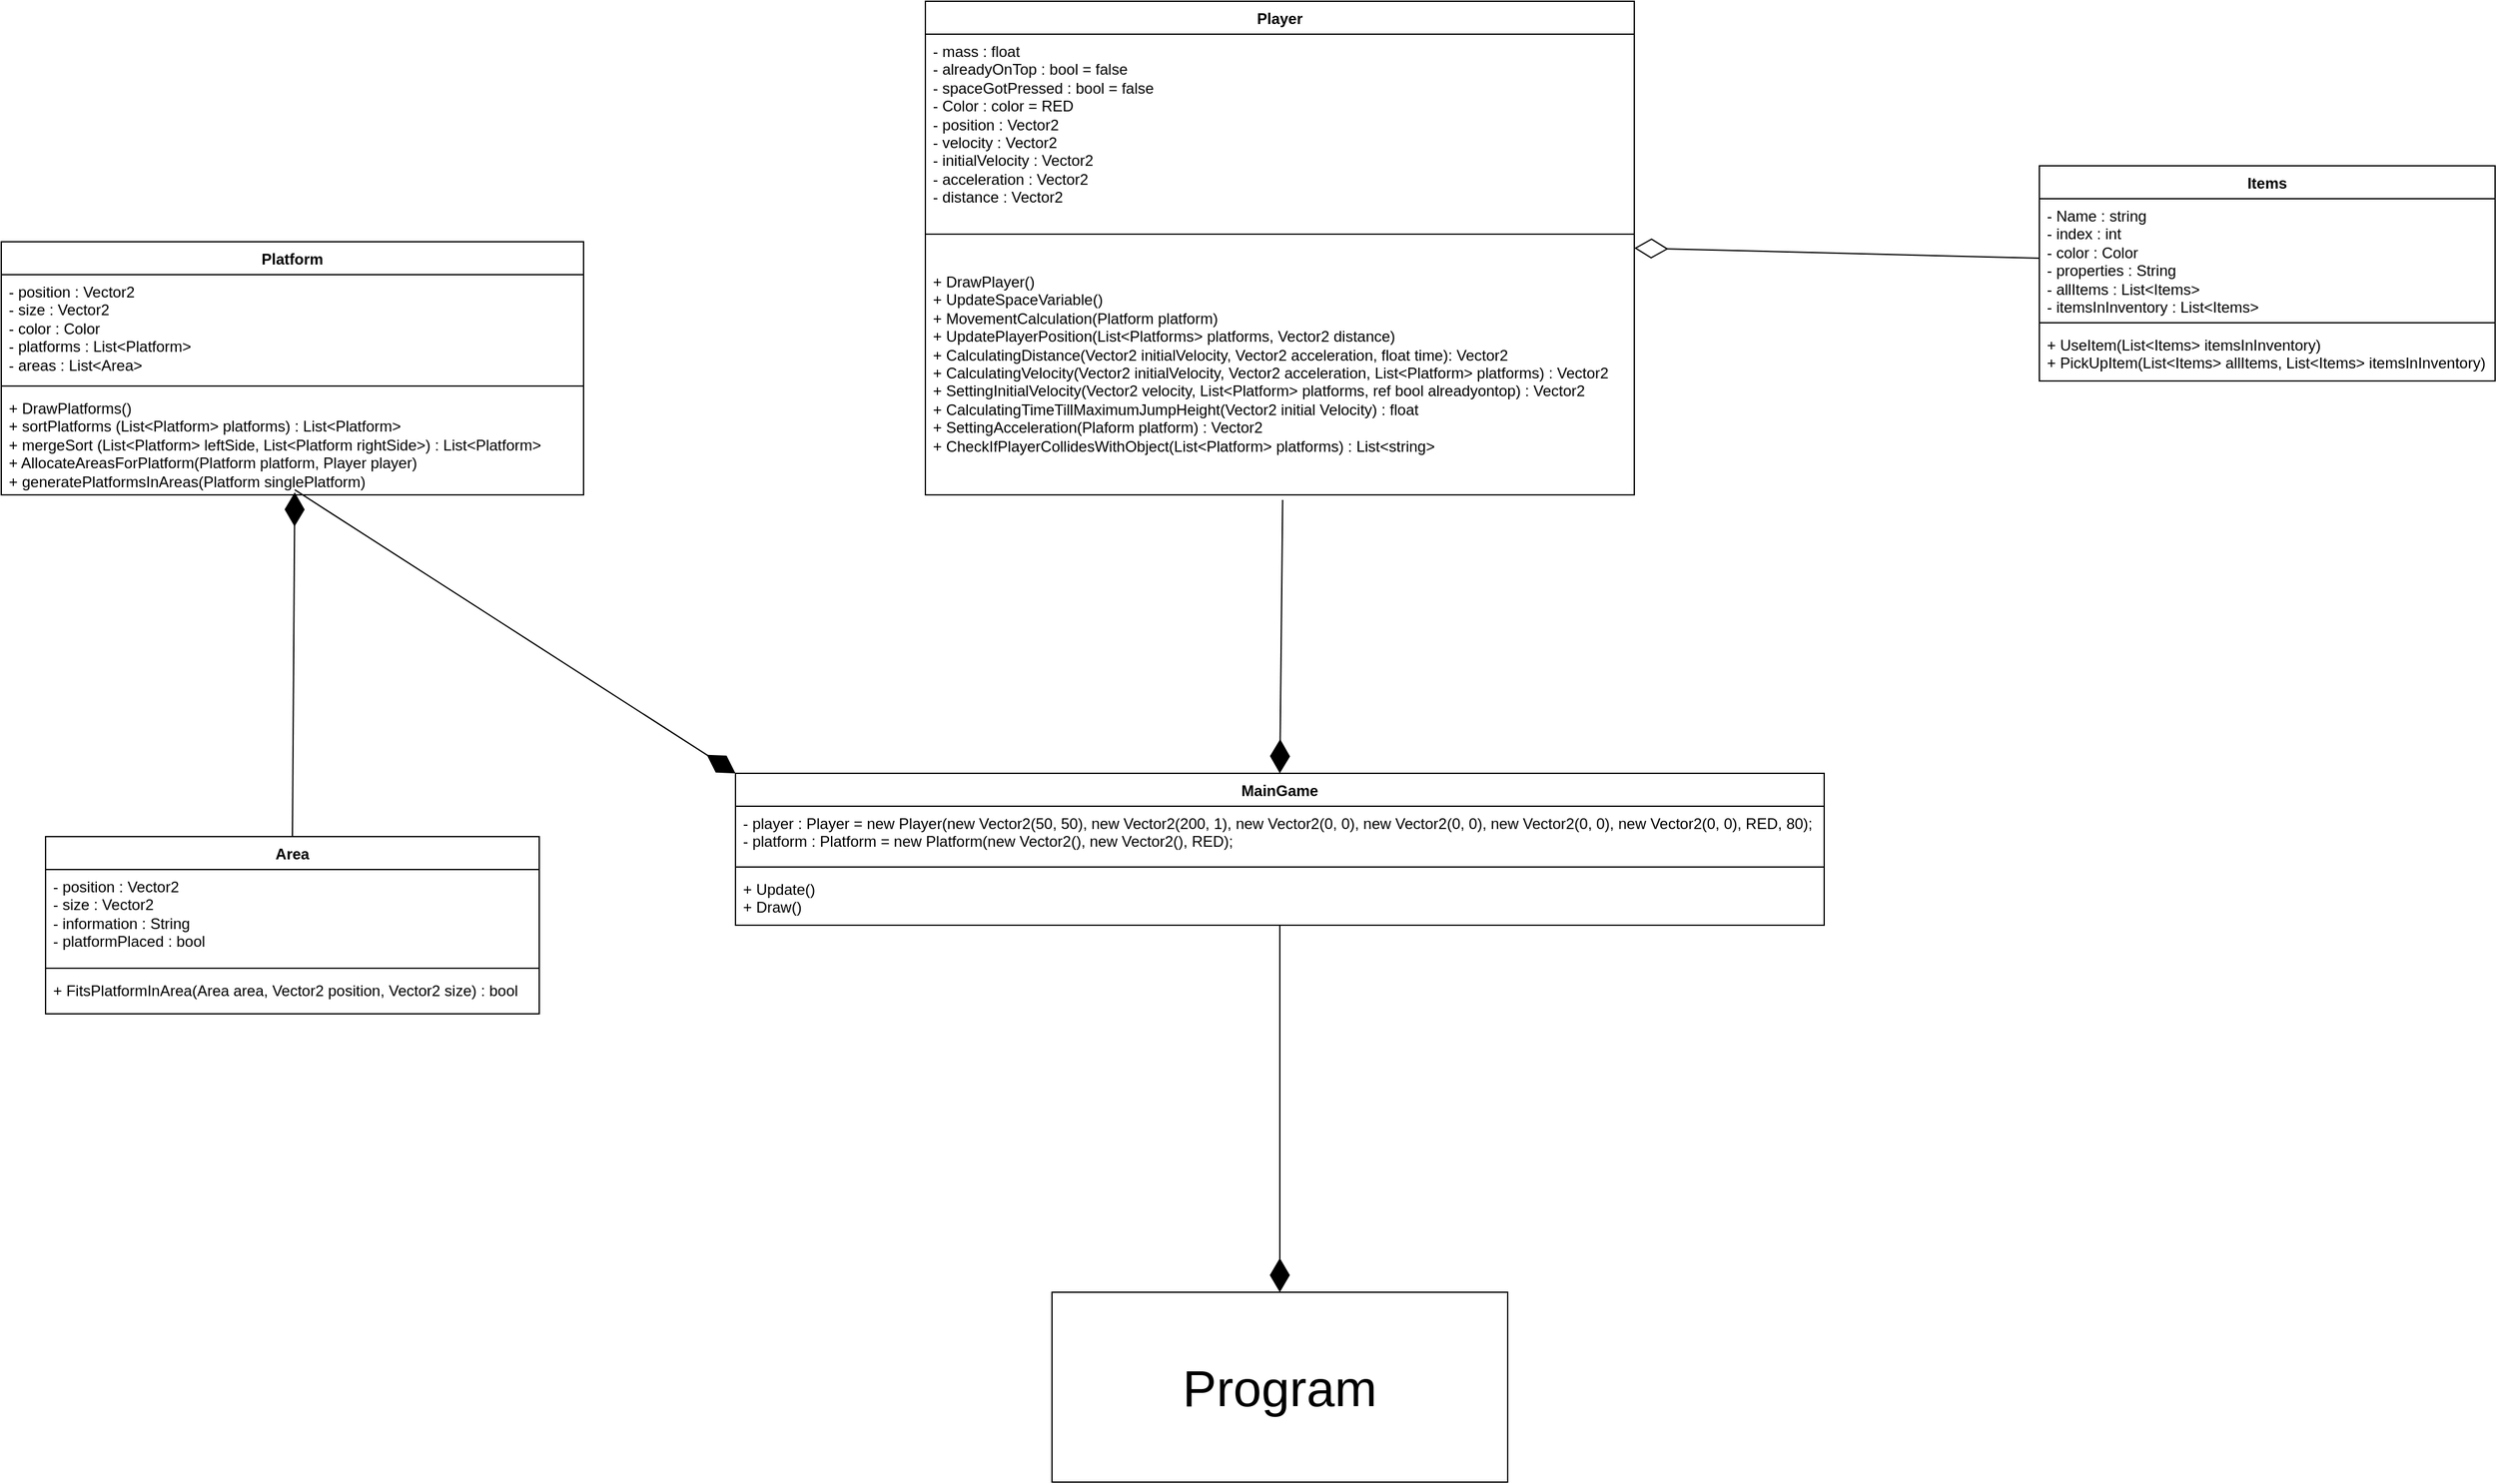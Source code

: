 <mxfile version="25.0.1">
  <diagram name="Page-1" id="hPxdL70JE_tot1xQ91Ld">
    <mxGraphModel dx="3908" dy="2355" grid="1" gridSize="10" guides="1" tooltips="1" connect="1" arrows="1" fold="1" page="1" pageScale="1" pageWidth="850" pageHeight="1100" math="0" shadow="0">
      <root>
        <mxCell id="0" />
        <mxCell id="1" parent="0" />
        <mxCell id="YsR5fvr65i6E81ew2vtq-1" value="Player" style="swimlane;fontStyle=1;align=center;verticalAlign=top;childLayout=stackLayout;horizontal=1;startSize=26;horizontalStack=0;resizeParent=1;resizeParentMax=0;resizeLast=0;collapsible=1;marginBottom=0;whiteSpace=wrap;html=1;" vertex="1" parent="1">
          <mxGeometry x="-280" y="-1100" width="560" height="390" as="geometry" />
        </mxCell>
        <mxCell id="YsR5fvr65i6E81ew2vtq-2" value="- mass : float&amp;nbsp;&lt;div&gt;- alreadyOnTop : bool = false&lt;/div&gt;&lt;div&gt;- spaceGotPressed : bool = false&lt;/div&gt;&lt;div&gt;- Color : color = RED&lt;/div&gt;&lt;div&gt;- position : Vector2&lt;div&gt;- velocity : Vector2&lt;/div&gt;&lt;div&gt;- initialVelocity : Vector2&lt;/div&gt;&lt;div&gt;- acceleration : Vector2&lt;/div&gt;&lt;div&gt;- distance : Vector2&lt;/div&gt;&lt;/div&gt;" style="text;strokeColor=none;fillColor=none;align=left;verticalAlign=top;spacingLeft=4;spacingRight=4;overflow=hidden;rotatable=0;points=[[0,0.5],[1,0.5]];portConstraint=eastwest;whiteSpace=wrap;html=1;" vertex="1" parent="YsR5fvr65i6E81ew2vtq-1">
          <mxGeometry y="26" width="560" height="134" as="geometry" />
        </mxCell>
        <mxCell id="YsR5fvr65i6E81ew2vtq-3" value="" style="line;strokeWidth=1;fillColor=none;align=left;verticalAlign=middle;spacingTop=-1;spacingLeft=3;spacingRight=3;rotatable=0;labelPosition=right;points=[];portConstraint=eastwest;strokeColor=inherit;" vertex="1" parent="YsR5fvr65i6E81ew2vtq-1">
          <mxGeometry y="160" width="560" height="48" as="geometry" />
        </mxCell>
        <mxCell id="YsR5fvr65i6E81ew2vtq-4" value="+ DrawPlayer()&lt;div&gt;+ UpdateSpaceVariable()&lt;/div&gt;&lt;div&gt;+ MovementCalculation(Platform platform)&lt;/div&gt;&lt;div&gt;+ UpdatePlayerPosition(List&amp;lt;Platforms&amp;gt; platforms, Vector2 distance)&lt;/div&gt;&lt;div&gt;+ CalculatingDistance(Vector2 initialVelocity, Vector2 acceleration, float time): Vector2&lt;/div&gt;&lt;div&gt;+ CalculatingVelocity(Vector2 initialVelocity, Vector2 acceleration, List&amp;lt;Platform&amp;gt; platforms) : Vector2&lt;/div&gt;&lt;div&gt;+ SettingInitialVelocity(Vector2 velocity, List&amp;lt;Platform&amp;gt; platforms, ref bool alreadyontop) : Vector2&lt;/div&gt;&lt;div&gt;+ CalculatingTimeTillMaximumJumpHeight(Vector2 initial Velocity) : float&amp;nbsp;&lt;/div&gt;&lt;div&gt;+ SettingAcceleration(Plaform platform) : Vector2&lt;/div&gt;&lt;div&gt;+ CheckIfPlayerCollidesWithObject(List&amp;lt;Platform&amp;gt; platforms) : List&amp;lt;string&amp;gt;&lt;/div&gt;&lt;div&gt;&lt;br&gt;&lt;/div&gt;" style="text;strokeColor=none;fillColor=none;align=left;verticalAlign=top;spacingLeft=4;spacingRight=4;overflow=hidden;rotatable=0;points=[[0,0.5],[1,0.5]];portConstraint=eastwest;whiteSpace=wrap;html=1;" vertex="1" parent="YsR5fvr65i6E81ew2vtq-1">
          <mxGeometry y="208" width="560" height="182" as="geometry" />
        </mxCell>
        <mxCell id="YsR5fvr65i6E81ew2vtq-5" value="Platform" style="swimlane;fontStyle=1;align=center;verticalAlign=top;childLayout=stackLayout;horizontal=1;startSize=26;horizontalStack=0;resizeParent=1;resizeParentMax=0;resizeLast=0;collapsible=1;marginBottom=0;whiteSpace=wrap;html=1;" vertex="1" parent="1">
          <mxGeometry x="-1010" y="-910" width="460" height="200" as="geometry" />
        </mxCell>
        <mxCell id="YsR5fvr65i6E81ew2vtq-6" value="- position : Vector2&lt;div&gt;- size : Vector2&lt;/div&gt;&lt;div&gt;- color : Color&lt;/div&gt;&lt;div&gt;- platforms : List&amp;lt;Platform&amp;gt;&lt;/div&gt;&lt;div&gt;- areas : List&amp;lt;Area&amp;gt;&lt;/div&gt;" style="text;strokeColor=none;fillColor=none;align=left;verticalAlign=top;spacingLeft=4;spacingRight=4;overflow=hidden;rotatable=0;points=[[0,0.5],[1,0.5]];portConstraint=eastwest;whiteSpace=wrap;html=1;" vertex="1" parent="YsR5fvr65i6E81ew2vtq-5">
          <mxGeometry y="26" width="460" height="84" as="geometry" />
        </mxCell>
        <mxCell id="YsR5fvr65i6E81ew2vtq-7" value="" style="line;strokeWidth=1;fillColor=none;align=left;verticalAlign=middle;spacingTop=-1;spacingLeft=3;spacingRight=3;rotatable=0;labelPosition=right;points=[];portConstraint=eastwest;strokeColor=inherit;" vertex="1" parent="YsR5fvr65i6E81ew2vtq-5">
          <mxGeometry y="110" width="460" height="8" as="geometry" />
        </mxCell>
        <mxCell id="YsR5fvr65i6E81ew2vtq-8" value="+ DrawPlatforms()&lt;div&gt;+ sortPlatforms (List&amp;lt;Platform&amp;gt; platforms) : List&amp;lt;Platform&amp;gt;&lt;/div&gt;&lt;div&gt;+ mergeSort (List&amp;lt;Platform&amp;gt; leftSide, List&amp;lt;Platform rightSide&amp;gt;) : List&amp;lt;Platform&amp;gt;&lt;/div&gt;&lt;div&gt;+ AllocateAreasForPlatform(Platform platform, Player player)&lt;/div&gt;&lt;div&gt;+ generatePlatformsInAreas(Platform singlePlatform)&amp;nbsp;&lt;/div&gt;" style="text;strokeColor=none;fillColor=none;align=left;verticalAlign=top;spacingLeft=4;spacingRight=4;overflow=hidden;rotatable=0;points=[[0,0.5],[1,0.5]];portConstraint=eastwest;whiteSpace=wrap;html=1;" vertex="1" parent="YsR5fvr65i6E81ew2vtq-5">
          <mxGeometry y="118" width="460" height="82" as="geometry" />
        </mxCell>
        <mxCell id="YsR5fvr65i6E81ew2vtq-9" value="Items" style="swimlane;fontStyle=1;align=center;verticalAlign=top;childLayout=stackLayout;horizontal=1;startSize=26;horizontalStack=0;resizeParent=1;resizeParentMax=0;resizeLast=0;collapsible=1;marginBottom=0;whiteSpace=wrap;html=1;" vertex="1" parent="1">
          <mxGeometry x="600" y="-970" width="360" height="170" as="geometry" />
        </mxCell>
        <mxCell id="YsR5fvr65i6E81ew2vtq-10" value="- Name : string&lt;div&gt;- index : int&lt;/div&gt;&lt;div&gt;- color : Color&lt;/div&gt;&lt;div&gt;- properties : String&lt;/div&gt;&lt;div&gt;- allItems : List&amp;lt;Items&amp;gt;&lt;/div&gt;&lt;div&gt;- itemsInInventory : List&amp;lt;Items&amp;gt;&lt;/div&gt;" style="text;strokeColor=none;fillColor=none;align=left;verticalAlign=top;spacingLeft=4;spacingRight=4;overflow=hidden;rotatable=0;points=[[0,0.5],[1,0.5]];portConstraint=eastwest;whiteSpace=wrap;html=1;" vertex="1" parent="YsR5fvr65i6E81ew2vtq-9">
          <mxGeometry y="26" width="360" height="94" as="geometry" />
        </mxCell>
        <mxCell id="YsR5fvr65i6E81ew2vtq-11" value="" style="line;strokeWidth=1;fillColor=none;align=left;verticalAlign=middle;spacingTop=-1;spacingLeft=3;spacingRight=3;rotatable=0;labelPosition=right;points=[];portConstraint=eastwest;strokeColor=inherit;" vertex="1" parent="YsR5fvr65i6E81ew2vtq-9">
          <mxGeometry y="120" width="360" height="8" as="geometry" />
        </mxCell>
        <mxCell id="YsR5fvr65i6E81ew2vtq-12" value="+ UseItem(List&amp;lt;Items&amp;gt; itemsInInventory)&lt;div&gt;+ PickUpItem(List&amp;lt;Items&amp;gt; allItems, List&amp;lt;Items&amp;gt; itemsInInventory)&lt;/div&gt;" style="text;strokeColor=none;fillColor=none;align=left;verticalAlign=top;spacingLeft=4;spacingRight=4;overflow=hidden;rotatable=0;points=[[0,0.5],[1,0.5]];portConstraint=eastwest;whiteSpace=wrap;html=1;" vertex="1" parent="YsR5fvr65i6E81ew2vtq-9">
          <mxGeometry y="128" width="360" height="42" as="geometry" />
        </mxCell>
        <mxCell id="YsR5fvr65i6E81ew2vtq-13" value="Area" style="swimlane;fontStyle=1;align=center;verticalAlign=top;childLayout=stackLayout;horizontal=1;startSize=26;horizontalStack=0;resizeParent=1;resizeParentMax=0;resizeLast=0;collapsible=1;marginBottom=0;whiteSpace=wrap;html=1;" vertex="1" parent="1">
          <mxGeometry x="-975" y="-440" width="390" height="140" as="geometry" />
        </mxCell>
        <mxCell id="YsR5fvr65i6E81ew2vtq-14" value="- position : Vector2&lt;div&gt;- size : Vector2&lt;/div&gt;&lt;div&gt;- information : String&lt;/div&gt;&lt;div&gt;- platformPlaced : bool&lt;/div&gt;" style="text;strokeColor=none;fillColor=none;align=left;verticalAlign=top;spacingLeft=4;spacingRight=4;overflow=hidden;rotatable=0;points=[[0,0.5],[1,0.5]];portConstraint=eastwest;whiteSpace=wrap;html=1;" vertex="1" parent="YsR5fvr65i6E81ew2vtq-13">
          <mxGeometry y="26" width="390" height="74" as="geometry" />
        </mxCell>
        <mxCell id="YsR5fvr65i6E81ew2vtq-15" value="" style="line;strokeWidth=1;fillColor=none;align=left;verticalAlign=middle;spacingTop=-1;spacingLeft=3;spacingRight=3;rotatable=0;labelPosition=right;points=[];portConstraint=eastwest;strokeColor=inherit;" vertex="1" parent="YsR5fvr65i6E81ew2vtq-13">
          <mxGeometry y="100" width="390" height="8" as="geometry" />
        </mxCell>
        <mxCell id="YsR5fvr65i6E81ew2vtq-16" value="+ FitsPlatformInArea(Area area, Vector2 position, Vector2 size) : bool" style="text;strokeColor=none;fillColor=none;align=left;verticalAlign=top;spacingLeft=4;spacingRight=4;overflow=hidden;rotatable=0;points=[[0,0.5],[1,0.5]];portConstraint=eastwest;whiteSpace=wrap;html=1;" vertex="1" parent="YsR5fvr65i6E81ew2vtq-13">
          <mxGeometry y="108" width="390" height="32" as="geometry" />
        </mxCell>
        <mxCell id="YsR5fvr65i6E81ew2vtq-17" value="MainGame" style="swimlane;fontStyle=1;align=center;verticalAlign=top;childLayout=stackLayout;horizontal=1;startSize=26;horizontalStack=0;resizeParent=1;resizeParentMax=0;resizeLast=0;collapsible=1;marginBottom=0;whiteSpace=wrap;html=1;" vertex="1" parent="1">
          <mxGeometry x="-430" y="-490" width="860" height="120" as="geometry" />
        </mxCell>
        <mxCell id="YsR5fvr65i6E81ew2vtq-18" value="- player : Player =&amp;nbsp;new Player(new Vector2(50, 50), new Vector2(200, 1), new Vector2(0, 0), new Vector2(0, 0), new Vector2(0, 0), new Vector2(0, 0), RED, 80);&lt;div&gt;- platform : Platform =&amp;nbsp;new Platform(new Vector2(), new Vector2(), RED);&lt;/div&gt;" style="text;strokeColor=none;fillColor=none;align=left;verticalAlign=top;spacingLeft=4;spacingRight=4;overflow=hidden;rotatable=0;points=[[0,0.5],[1,0.5]];portConstraint=eastwest;whiteSpace=wrap;html=1;" vertex="1" parent="YsR5fvr65i6E81ew2vtq-17">
          <mxGeometry y="26" width="860" height="44" as="geometry" />
        </mxCell>
        <mxCell id="YsR5fvr65i6E81ew2vtq-19" value="" style="line;strokeWidth=1;fillColor=none;align=left;verticalAlign=middle;spacingTop=-1;spacingLeft=3;spacingRight=3;rotatable=0;labelPosition=right;points=[];portConstraint=eastwest;strokeColor=inherit;" vertex="1" parent="YsR5fvr65i6E81ew2vtq-17">
          <mxGeometry y="70" width="860" height="8" as="geometry" />
        </mxCell>
        <mxCell id="YsR5fvr65i6E81ew2vtq-20" value="+ Update()&lt;div&gt;+ Draw()&lt;/div&gt;" style="text;strokeColor=none;fillColor=none;align=left;verticalAlign=top;spacingLeft=4;spacingRight=4;overflow=hidden;rotatable=0;points=[[0,0.5],[1,0.5]];portConstraint=eastwest;whiteSpace=wrap;html=1;" vertex="1" parent="YsR5fvr65i6E81ew2vtq-17">
          <mxGeometry y="78" width="860" height="42" as="geometry" />
        </mxCell>
        <mxCell id="YsR5fvr65i6E81ew2vtq-21" value="&lt;font style=&quot;font-size: 40px;&quot;&gt;Program&lt;/font&gt;" style="html=1;whiteSpace=wrap;" vertex="1" parent="1">
          <mxGeometry x="-180" y="-80" width="360" height="150" as="geometry" />
        </mxCell>
        <mxCell id="YsR5fvr65i6E81ew2vtq-22" value="" style="endArrow=diamondThin;endFill=1;endSize=24;html=1;rounded=0;entryX=0.5;entryY=0;entryDx=0;entryDy=0;exitX=0.504;exitY=1.022;exitDx=0;exitDy=0;exitPerimeter=0;" edge="1" parent="1" source="YsR5fvr65i6E81ew2vtq-4" target="YsR5fvr65i6E81ew2vtq-17">
          <mxGeometry width="160" relative="1" as="geometry">
            <mxPoint x="-220" y="-90" as="sourcePoint" />
            <mxPoint x="-60" y="-90" as="targetPoint" />
          </mxGeometry>
        </mxCell>
        <mxCell id="YsR5fvr65i6E81ew2vtq-23" value="" style="endArrow=diamondThin;endFill=1;endSize=24;html=1;rounded=0;entryX=0;entryY=0;entryDx=0;entryDy=0;exitX=0.504;exitY=0.951;exitDx=0;exitDy=0;exitPerimeter=0;" edge="1" parent="1" source="YsR5fvr65i6E81ew2vtq-8" target="YsR5fvr65i6E81ew2vtq-17">
          <mxGeometry width="160" relative="1" as="geometry">
            <mxPoint x="-580" y="-380" as="sourcePoint" />
            <mxPoint x="-420" y="-380" as="targetPoint" />
          </mxGeometry>
        </mxCell>
        <mxCell id="YsR5fvr65i6E81ew2vtq-24" value="" style="endArrow=diamondThin;endFill=1;endSize=24;html=1;rounded=0;entryX=0.504;entryY=0.976;entryDx=0;entryDy=0;entryPerimeter=0;exitX=0.5;exitY=0;exitDx=0;exitDy=0;" edge="1" parent="1" source="YsR5fvr65i6E81ew2vtq-13" target="YsR5fvr65i6E81ew2vtq-8">
          <mxGeometry width="160" relative="1" as="geometry">
            <mxPoint x="-810" y="-370" as="sourcePoint" />
            <mxPoint x="-650" y="-370" as="targetPoint" />
          </mxGeometry>
        </mxCell>
        <mxCell id="YsR5fvr65i6E81ew2vtq-25" value="" style="endArrow=diamondThin;endFill=0;endSize=24;html=1;rounded=0;entryX=1;entryY=0.5;entryDx=0;entryDy=0;exitX=0;exitY=0.5;exitDx=0;exitDy=0;" edge="1" parent="1" source="YsR5fvr65i6E81ew2vtq-10" target="YsR5fvr65i6E81ew2vtq-1">
          <mxGeometry width="160" relative="1" as="geometry">
            <mxPoint x="550" y="-400" as="sourcePoint" />
            <mxPoint x="710" y="-400" as="targetPoint" />
          </mxGeometry>
        </mxCell>
        <mxCell id="YsR5fvr65i6E81ew2vtq-26" value="" style="endArrow=diamondThin;endFill=1;endSize=24;html=1;rounded=0;entryX=0.5;entryY=0;entryDx=0;entryDy=0;exitX=0.5;exitY=1;exitDx=0;exitDy=0;exitPerimeter=0;" edge="1" parent="1" source="YsR5fvr65i6E81ew2vtq-20" target="YsR5fvr65i6E81ew2vtq-21">
          <mxGeometry width="160" relative="1" as="geometry">
            <mxPoint x="-220" y="20" as="sourcePoint" />
            <mxPoint x="-60" y="20" as="targetPoint" />
          </mxGeometry>
        </mxCell>
      </root>
    </mxGraphModel>
  </diagram>
</mxfile>
